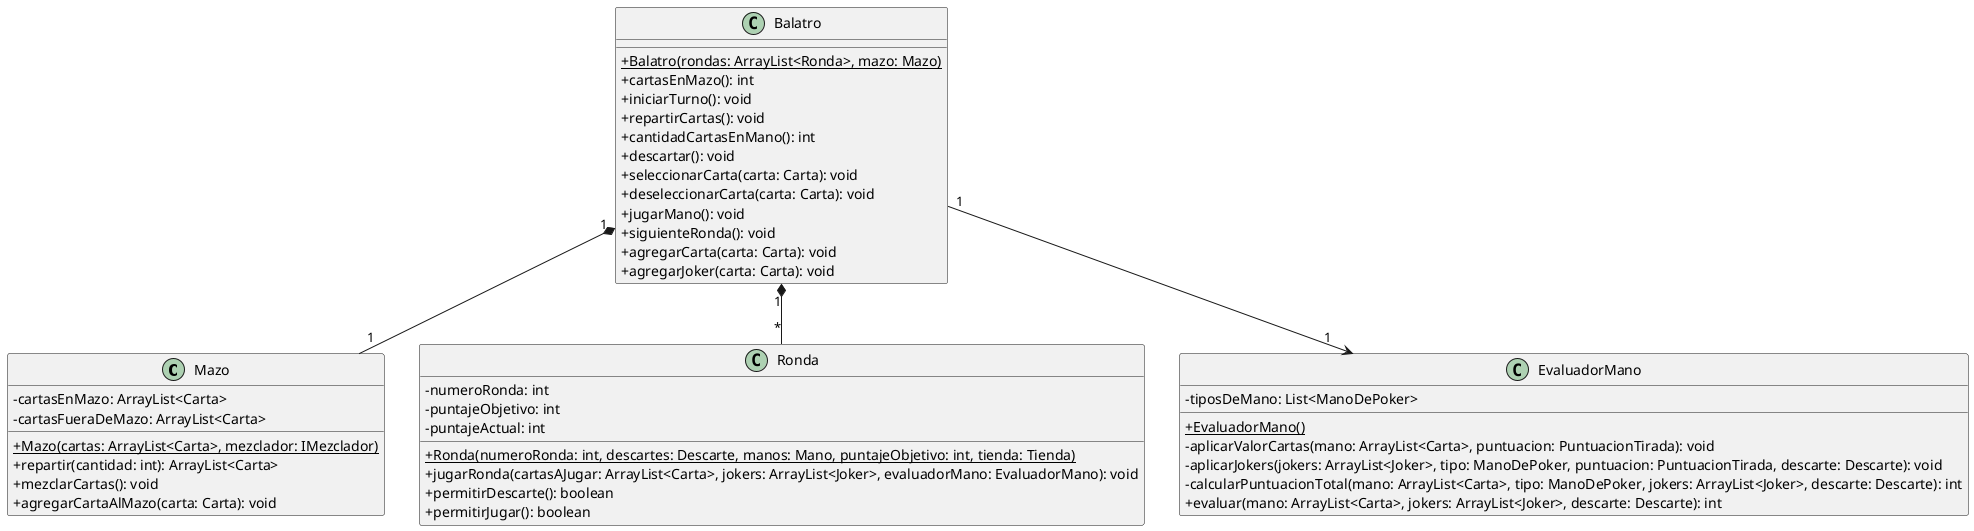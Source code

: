 @startuml
skinparam classAttributeIconSize 0

class Mazo {
    -cartasEnMazo: ArrayList<Carta>
    -cartasFueraDeMazo: ArrayList<Carta>
    +{static}Mazo(cartas: ArrayList<Carta>, mezclador: IMezclador)
    +repartir(cantidad: int): ArrayList<Carta>
    +mezclarCartas(): void
    +agregarCartaAlMazo(carta: Carta): void
}

class Ronda {
    -numeroRonda: int
    -puntajeObjetivo: int
    -puntajeActual: int
    +{static}Ronda(numeroRonda: int, descartes: Descarte, manos: Mano, puntajeObjetivo: int, tienda: Tienda)
    +jugarRonda(cartasAJugar: ArrayList<Carta>, jokers: ArrayList<Joker>, evaluadorMano: EvaluadorMano): void
    +permitirDescarte(): boolean
    +permitirJugar(): boolean
}


class EvaluadorMano {
    -tiposDeMano: List<ManoDePoker>
    +{static}EvaluadorMano()
    -aplicarValorCartas(mano: ArrayList<Carta>, puntuacion: PuntuacionTirada): void
    -aplicarJokers(jokers: ArrayList<Joker>, tipo: ManoDePoker, puntuacion: PuntuacionTirada, descarte: Descarte): void
    -calcularPuntuacionTotal(mano: ArrayList<Carta>, tipo: ManoDePoker, jokers: ArrayList<Joker>, descarte: Descarte): int
    +evaluar(mano: ArrayList<Carta>, jokers: ArrayList<Joker>, descarte: Descarte): int
}

class Balatro {
    +{static}Balatro(rondas: ArrayList<Ronda>, mazo: Mazo)
    +cartasEnMazo(): int
    +iniciarTurno(): void
    +repartirCartas(): void
    +cantidadCartasEnMano(): int
    +descartar(): void
    +seleccionarCarta(carta: Carta): void
    +deseleccionarCarta(carta: Carta): void
    +jugarMano(): void
    +siguienteRonda(): void
    +agregarCarta(carta: Carta): void
    +agregarJoker(carta: Carta): void
}

Balatro "1" --> "1" EvaluadorMano
Balatro "1" *-- "1" Mazo
Balatro "1" *-- "*" Ronda
@enduml